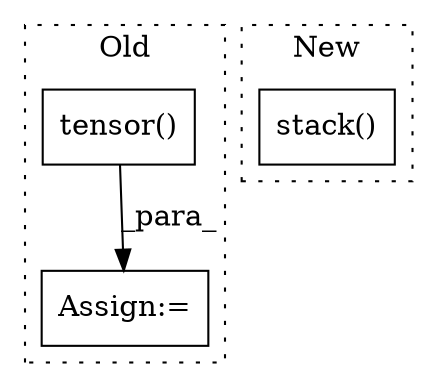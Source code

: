 digraph G {
subgraph cluster0 {
1 [label="tensor()" a="75" s="7618,7635" l="13,1" shape="box"];
3 [label="Assign:=" a="68" s="7615" l="3" shape="box"];
label = "Old";
style="dotted";
}
subgraph cluster1 {
2 [label="stack()" a="75" s="9289,9299" l="9,1" shape="box"];
label = "New";
style="dotted";
}
1 -> 3 [label="_para_"];
}